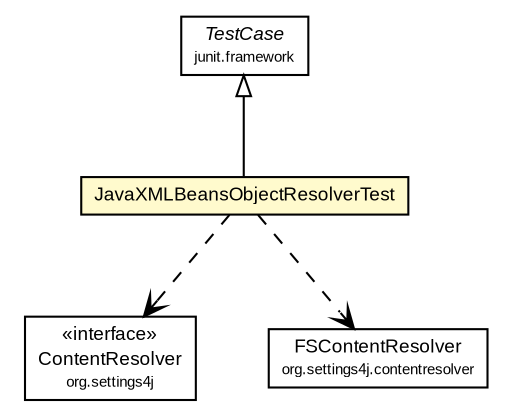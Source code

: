 #!/usr/local/bin/dot
#
# Class diagram 
# Generated by UMLGraph version R5_6 (http://www.umlgraph.org/)
#

digraph G {
	edge [fontname="arial",fontsize=10,labelfontname="arial",labelfontsize=10];
	node [fontname="arial",fontsize=10,shape=plaintext];
	nodesep=0.25;
	ranksep=0.5;
	// org.settings4j.objectresolver.JavaXMLBeansObjectResolverTest
	c773 [label=<<table title="org.settings4j.objectresolver.JavaXMLBeansObjectResolverTest" border="0" cellborder="1" cellspacing="0" cellpadding="2" port="p" bgcolor="lemonChiffon" href="./JavaXMLBeansObjectResolverTest.html">
		<tr><td><table border="0" cellspacing="0" cellpadding="1">
<tr><td align="center" balign="center"> JavaXMLBeansObjectResolverTest </td></tr>
		</table></td></tr>
		</table>>, URL="./JavaXMLBeansObjectResolverTest.html", fontname="arial", fontcolor="black", fontsize=9.0];
	//org.settings4j.objectresolver.JavaXMLBeansObjectResolverTest extends junit.framework.TestCase
	c780:p -> c773:p [dir=back,arrowtail=empty];
	// org.settings4j.objectresolver.JavaXMLBeansObjectResolverTest DEPEND org.settings4j.ContentResolver
	c773:p -> c781:p [taillabel="", label="", headlabel="", fontname="arial", fontcolor="black", fontsize=10.0, color="black", arrowhead=open, style=dashed];
	// org.settings4j.objectresolver.JavaXMLBeansObjectResolverTest DEPEND org.settings4j.contentresolver.FSContentResolver
	c773:p -> c782:p [taillabel="", label="", headlabel="", fontname="arial", fontcolor="black", fontsize=10.0, color="black", arrowhead=open, style=dashed];
	// org.settings4j.contentresolver.FSContentResolver
	c782 [label=<<table title="org.settings4j.contentresolver.FSContentResolver" border="0" cellborder="1" cellspacing="0" cellpadding="2" port="p">
		<tr><td><table border="0" cellspacing="0" cellpadding="1">
<tr><td align="center" balign="center"> FSContentResolver </td></tr>
<tr><td align="center" balign="center"><font point-size="7.0"> org.settings4j.contentresolver </font></td></tr>
		</table></td></tr>
		</table>>, URL="null", fontname="arial", fontcolor="black", fontsize=9.0];
	// junit.framework.TestCase
	c780 [label=<<table title="junit.framework.TestCase" border="0" cellborder="1" cellspacing="0" cellpadding="2" port="p" href="http://api.dpml.net/junit/3.8.1/junit/framework/TestCase.html">
		<tr><td><table border="0" cellspacing="0" cellpadding="1">
<tr><td align="center" balign="center"><font face="arial italic"> TestCase </font></td></tr>
<tr><td align="center" balign="center"><font point-size="7.0"> junit.framework </font></td></tr>
		</table></td></tr>
		</table>>, URL="http://api.dpml.net/junit/3.8.1/junit/framework/TestCase.html", fontname="arial", fontcolor="black", fontsize=9.0];
	// org.settings4j.ContentResolver
	c781 [label=<<table title="org.settings4j.ContentResolver" border="0" cellborder="1" cellspacing="0" cellpadding="2" port="p">
		<tr><td><table border="0" cellspacing="0" cellpadding="1">
<tr><td align="center" balign="center"> &#171;interface&#187; </td></tr>
<tr><td align="center" balign="center"> ContentResolver </td></tr>
<tr><td align="center" balign="center"><font point-size="7.0"> org.settings4j </font></td></tr>
		</table></td></tr>
		</table>>, URL="null", fontname="arial", fontcolor="black", fontsize=9.0];
}

